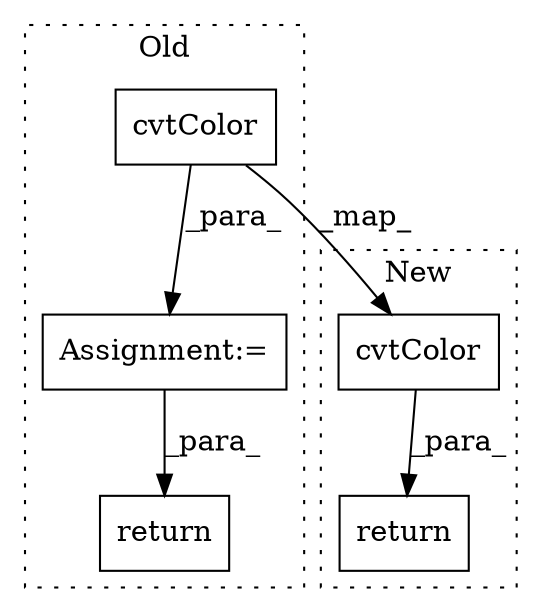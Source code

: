 digraph G {
subgraph cluster0 {
1 [label="cvtColor" a="32" s="106,136" l="9,1" shape="box"];
3 [label="Assignment:=" a="7" s="101" l="1" shape="box"];
4 [label="return" a="41" s="143" l="7" shape="box"];
label = "Old";
style="dotted";
}
subgraph cluster1 {
2 [label="cvtColor" a="32" s="98,128" l="9,1" shape="box"];
5 [label="return" a="41" s="87" l="7" shape="box"];
label = "New";
style="dotted";
}
1 -> 2 [label="_map_"];
1 -> 3 [label="_para_"];
2 -> 5 [label="_para_"];
3 -> 4 [label="_para_"];
}
